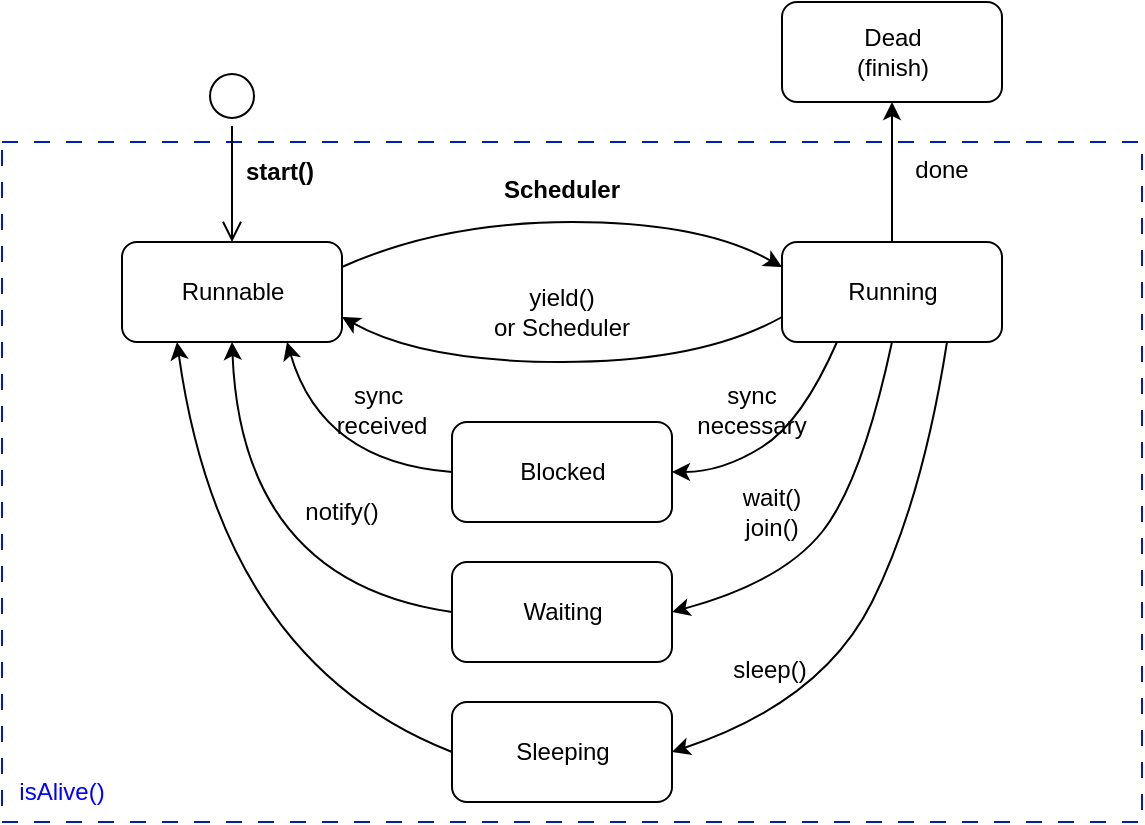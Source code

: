 <mxfile scale="3" border="0">
    <diagram id="v5n9_p8s5-Mrl98gcspo" name="Page-1">
        <mxGraphModel dx="1032" dy="500" grid="1" gridSize="10" guides="1" tooltips="1" connect="1" arrows="1" fold="1" page="1" pageScale="1" pageWidth="827" pageHeight="1169" math="0" shadow="0">
            <root>
                <mxCell id="0"/>
                <mxCell id="1" parent="0"/>
                <mxCell id="37" value="" style="rounded=0;whiteSpace=wrap;html=1;fillColor=none;fontColor=#ffffff;strokeColor=#001DBC;dashed=1;dashPattern=8 8;" parent="1" vertex="1">
                    <mxGeometry x="40" y="80" width="570" height="340" as="geometry"/>
                </mxCell>
                <mxCell id="2" value="Runnable" style="html=1;rounded=1;" parent="1" vertex="1">
                    <mxGeometry x="100" y="130" width="110" height="50" as="geometry"/>
                </mxCell>
                <mxCell id="3" value="" style="ellipse;html=1;shape=startState;" parent="1" vertex="1">
                    <mxGeometry x="140" y="42" width="30" height="30" as="geometry"/>
                </mxCell>
                <mxCell id="4" value="" style="edgeStyle=orthogonalEdgeStyle;html=1;verticalAlign=bottom;endArrow=open;endSize=8;" parent="1" source="3" edge="1">
                    <mxGeometry relative="1" as="geometry">
                        <mxPoint x="155" y="130" as="targetPoint"/>
                    </mxGeometry>
                </mxCell>
                <mxCell id="5" value="Running" style="html=1;rounded=1;" parent="1" vertex="1">
                    <mxGeometry x="430" y="130" width="110" height="50" as="geometry"/>
                </mxCell>
                <mxCell id="6" value="Waiting" style="html=1;rounded=1;" parent="1" vertex="1">
                    <mxGeometry x="265" y="290" width="110" height="50" as="geometry"/>
                </mxCell>
                <mxCell id="7" value="Blocked" style="html=1;rounded=1;" parent="1" vertex="1">
                    <mxGeometry x="265" y="220" width="110" height="50" as="geometry"/>
                </mxCell>
                <mxCell id="9" value="Dead&lt;br&gt;(finish)" style="html=1;rounded=1;" parent="1" vertex="1">
                    <mxGeometry x="430" y="10" width="110" height="50" as="geometry"/>
                </mxCell>
                <mxCell id="10" value="start()" style="text;align=center;fontStyle=1;verticalAlign=middle;spacingLeft=3;spacingRight=3;strokeColor=none;rotatable=0;points=[[0,0.5],[1,0.5]];portConstraint=eastwest;rounded=1;" parent="1" vertex="1">
                    <mxGeometry x="139" y="81" width="80" height="26" as="geometry"/>
                </mxCell>
                <mxCell id="12" value="Scheduler" style="text;align=center;fontStyle=1;verticalAlign=middle;spacingLeft=3;spacingRight=3;strokeColor=none;rotatable=0;points=[[0,0.5],[1,0.5]];portConstraint=eastwest;rounded=1;" parent="1" vertex="1">
                    <mxGeometry x="280" y="90" width="80" height="26" as="geometry"/>
                </mxCell>
                <mxCell id="13" value="" style="curved=1;endArrow=classic;html=1;exitX=1;exitY=0.25;exitDx=0;exitDy=0;entryX=0;entryY=0.25;entryDx=0;entryDy=0;" parent="1" source="2" target="5" edge="1">
                    <mxGeometry width="50" height="50" relative="1" as="geometry">
                        <mxPoint x="360" y="260" as="sourcePoint"/>
                        <mxPoint x="410" y="210" as="targetPoint"/>
                        <Array as="points">
                            <mxPoint x="260" y="120"/>
                            <mxPoint x="390" y="120"/>
                        </Array>
                    </mxGeometry>
                </mxCell>
                <mxCell id="14" value="" style="curved=1;endArrow=classic;html=1;exitX=0;exitY=0.75;exitDx=0;exitDy=0;entryX=1;entryY=0.75;entryDx=0;entryDy=0;" parent="1" source="5" target="2" edge="1">
                    <mxGeometry width="50" height="50" relative="1" as="geometry">
                        <mxPoint x="225" y="202.5" as="sourcePoint"/>
                        <mxPoint x="445" y="202.5" as="targetPoint"/>
                        <Array as="points">
                            <mxPoint x="390" y="190"/>
                            <mxPoint x="250" y="190"/>
                        </Array>
                    </mxGeometry>
                </mxCell>
                <mxCell id="15" value="yield()&lt;br&gt;or Scheduler" style="text;html=1;strokeColor=none;fillColor=none;align=center;verticalAlign=middle;whiteSpace=wrap;rounded=0;" parent="1" vertex="1">
                    <mxGeometry x="265" y="150" width="110" height="30" as="geometry"/>
                </mxCell>
                <mxCell id="16" value="" style="endArrow=classic;html=1;exitX=0.5;exitY=0;exitDx=0;exitDy=0;entryX=0.5;entryY=1;entryDx=0;entryDy=0;" parent="1" source="5" target="9" edge="1">
                    <mxGeometry width="50" height="50" relative="1" as="geometry">
                        <mxPoint x="360" y="250" as="sourcePoint"/>
                        <mxPoint x="410" y="200" as="targetPoint"/>
                    </mxGeometry>
                </mxCell>
                <mxCell id="17" value="done" style="text;html=1;strokeColor=none;fillColor=none;align=center;verticalAlign=middle;whiteSpace=wrap;rounded=0;" parent="1" vertex="1">
                    <mxGeometry x="480" y="79" width="60" height="30" as="geometry"/>
                </mxCell>
                <mxCell id="18" value="" style="curved=1;endArrow=classic;html=1;exitX=0.25;exitY=1;exitDx=0;exitDy=0;entryX=1;entryY=0.5;entryDx=0;entryDy=0;" parent="1" source="5" target="7" edge="1">
                    <mxGeometry width="50" height="50" relative="1" as="geometry">
                        <mxPoint x="440" y="177.5" as="sourcePoint"/>
                        <mxPoint x="220" y="177.5" as="targetPoint"/>
                        <Array as="points">
                            <mxPoint x="440" y="220"/>
                            <mxPoint x="400" y="245"/>
                        </Array>
                    </mxGeometry>
                </mxCell>
                <mxCell id="19" value="" style="curved=1;endArrow=classic;html=1;exitX=0.5;exitY=1;exitDx=0;exitDy=0;entryX=1;entryY=0.5;entryDx=0;entryDy=0;" parent="1" source="5" target="6" edge="1">
                    <mxGeometry width="50" height="50" relative="1" as="geometry">
                        <mxPoint x="467.5" y="190" as="sourcePoint"/>
                        <mxPoint x="385" y="255" as="targetPoint"/>
                        <Array as="points">
                            <mxPoint x="470" y="250"/>
                            <mxPoint x="430" y="300"/>
                        </Array>
                    </mxGeometry>
                </mxCell>
                <mxCell id="20" value="sync necessary" style="text;html=1;strokeColor=none;fillColor=none;align=center;verticalAlign=middle;whiteSpace=wrap;rounded=0;" parent="1" vertex="1">
                    <mxGeometry x="385" y="199" width="60" height="30" as="geometry"/>
                </mxCell>
                <mxCell id="23" value="" style="curved=1;endArrow=classic;html=1;exitX=0;exitY=0.5;exitDx=0;exitDy=0;entryX=0.5;entryY=1;entryDx=0;entryDy=0;" parent="1" source="6" target="2" edge="1">
                    <mxGeometry width="50" height="50" relative="1" as="geometry">
                        <mxPoint x="495" y="190" as="sourcePoint"/>
                        <mxPoint x="385" y="325" as="targetPoint"/>
                        <Array as="points">
                            <mxPoint x="160" y="300"/>
                        </Array>
                    </mxGeometry>
                </mxCell>
                <mxCell id="25" value="" style="curved=1;endArrow=classic;html=1;exitX=0;exitY=0.5;exitDx=0;exitDy=0;entryX=0.75;entryY=1;entryDx=0;entryDy=0;" parent="1" source="7" target="2" edge="1">
                    <mxGeometry width="50" height="50" relative="1" as="geometry">
                        <mxPoint x="467.5" y="190" as="sourcePoint"/>
                        <mxPoint x="385" y="255" as="targetPoint"/>
                        <Array as="points">
                            <mxPoint x="200" y="240"/>
                        </Array>
                    </mxGeometry>
                </mxCell>
                <mxCell id="26" value="sync&amp;nbsp;&lt;br&gt;received" style="text;html=1;strokeColor=none;fillColor=none;align=center;verticalAlign=middle;whiteSpace=wrap;rounded=0;" parent="1" vertex="1">
                    <mxGeometry x="200" y="199" width="60" height="30" as="geometry"/>
                </mxCell>
                <mxCell id="27" value="wait()&lt;br&gt;join()" style="text;html=1;strokeColor=none;fillColor=none;align=center;verticalAlign=middle;whiteSpace=wrap;rounded=0;" parent="1" vertex="1">
                    <mxGeometry x="395" y="250" width="60" height="30" as="geometry"/>
                </mxCell>
                <mxCell id="28" value="notify()" style="text;html=1;strokeColor=none;fillColor=none;align=center;verticalAlign=middle;whiteSpace=wrap;rounded=0;" parent="1" vertex="1">
                    <mxGeometry x="180" y="250" width="60" height="30" as="geometry"/>
                </mxCell>
                <mxCell id="29" value="Sleeping" style="html=1;rounded=1;" parent="1" vertex="1">
                    <mxGeometry x="265" y="360" width="110" height="50" as="geometry"/>
                </mxCell>
                <mxCell id="30" value="" style="curved=1;endArrow=classic;html=1;exitX=0.75;exitY=1;exitDx=0;exitDy=0;entryX=1;entryY=0.5;entryDx=0;entryDy=0;" parent="1" source="5" target="29" edge="1">
                    <mxGeometry width="50" height="50" relative="1" as="geometry">
                        <mxPoint x="495" y="190" as="sourcePoint"/>
                        <mxPoint x="385" y="325" as="targetPoint"/>
                        <Array as="points">
                            <mxPoint x="500" y="260"/>
                            <mxPoint x="450" y="360"/>
                        </Array>
                    </mxGeometry>
                </mxCell>
                <mxCell id="31" value="" style="curved=1;endArrow=classic;html=1;exitX=0;exitY=0.5;exitDx=0;exitDy=0;entryX=0.25;entryY=1;entryDx=0;entryDy=0;" parent="1" source="29" target="2" edge="1">
                    <mxGeometry width="50" height="50" relative="1" as="geometry">
                        <mxPoint x="522.5" y="190" as="sourcePoint"/>
                        <mxPoint x="385" y="395" as="targetPoint"/>
                        <Array as="points">
                            <mxPoint x="150" y="340"/>
                        </Array>
                    </mxGeometry>
                </mxCell>
                <mxCell id="32" value="sleep()" style="text;html=1;strokeColor=none;fillColor=none;align=center;verticalAlign=middle;whiteSpace=wrap;rounded=0;" parent="1" vertex="1">
                    <mxGeometry x="394" y="329" width="60" height="30" as="geometry"/>
                </mxCell>
                <mxCell id="38" value="&lt;font color=&quot;#0000ff&quot;&gt;isAlive()&lt;/font&gt;" style="text;html=1;strokeColor=none;fillColor=none;align=center;verticalAlign=middle;whiteSpace=wrap;rounded=0;dashed=1;dashPattern=8 8;" parent="1" vertex="1">
                    <mxGeometry x="40" y="390" width="60" height="30" as="geometry"/>
                </mxCell>
            </root>
        </mxGraphModel>
    </diagram>
</mxfile>